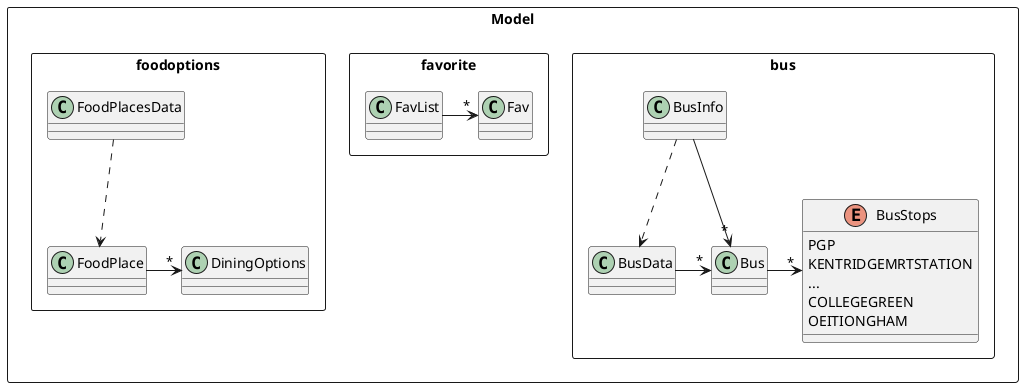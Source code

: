 @startuml

Rectangle Model {
Rectangle bus {
enum BusStops {
PGP
KENTRIDGEMRTSTATION
...
COLLEGEGREEN
OEITIONGHAM
}
Bus ->"*" BusStops
BusData ->"*" Bus
BusInfo ->"*" Bus
BusInfo ..> BusData
}
Rectangle favorite {
FavList->"*"Fav
}
Rectangle foodoptions {
FoodPlace ->"*" DiningOptions
FoodPlacesData ..>FoodPlace
}
}

@enduml